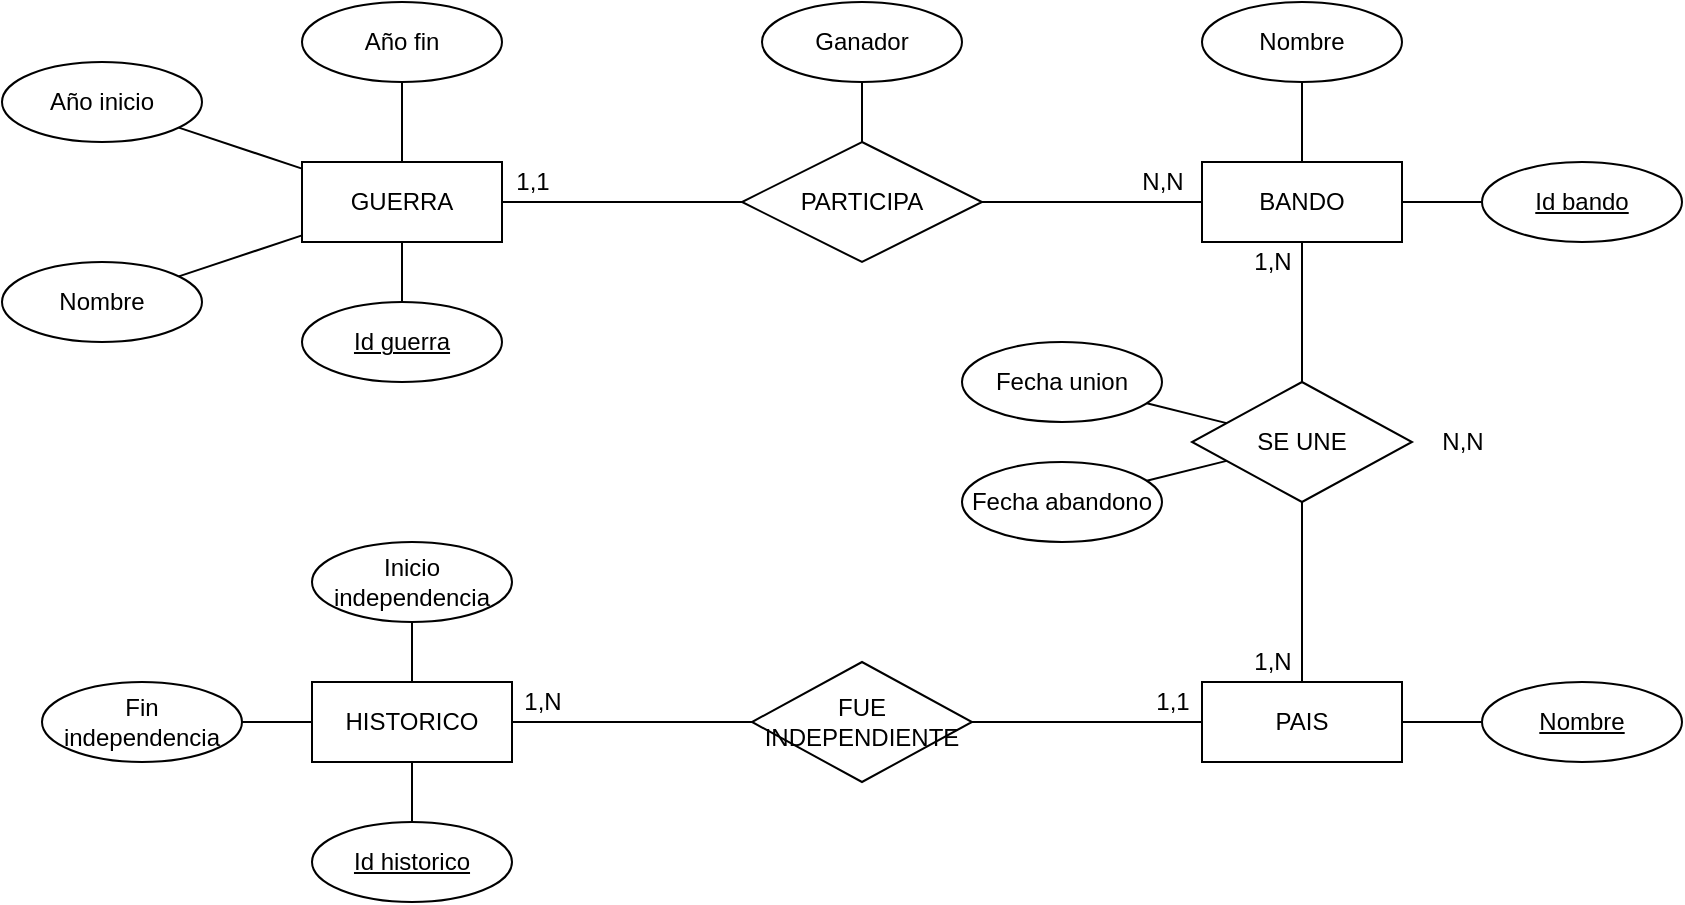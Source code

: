 <mxfile version="16.4.0" type="device"><diagram id="R2lEEEUBdFMjLlhIrx00" name="Page-1"><mxGraphModel dx="1320" dy="553" grid="1" gridSize="10" guides="1" tooltips="1" connect="1" arrows="1" fold="1" page="1" pageScale="1" pageWidth="850" pageHeight="1100" math="0" shadow="0" extFonts="Permanent Marker^https://fonts.googleapis.com/css?family=Permanent+Marker"><root><mxCell id="0"/><mxCell id="1" parent="0"/><mxCell id="zfDxh2RcRvetc7nCoRNP-3" value="GUERRA" style="whiteSpace=wrap;html=1;align=center;" parent="1" vertex="1"><mxGeometry x="250" y="290" width="100" height="40" as="geometry"/></mxCell><mxCell id="zfDxh2RcRvetc7nCoRNP-4" value="BANDO" style="whiteSpace=wrap;html=1;align=center;" parent="1" vertex="1"><mxGeometry x="700" y="290" width="100" height="40" as="geometry"/></mxCell><mxCell id="zfDxh2RcRvetc7nCoRNP-6" value="SE UNE" style="shape=rhombus;perimeter=rhombusPerimeter;whiteSpace=wrap;html=1;align=center;" parent="1" vertex="1"><mxGeometry x="695" y="400" width="110" height="60" as="geometry"/></mxCell><mxCell id="zfDxh2RcRvetc7nCoRNP-11" value="Año inicio" style="ellipse;whiteSpace=wrap;html=1;align=center;" parent="1" vertex="1"><mxGeometry x="100" y="240" width="100" height="40" as="geometry"/></mxCell><mxCell id="zfDxh2RcRvetc7nCoRNP-12" value="Año fin" style="ellipse;whiteSpace=wrap;html=1;align=center;" parent="1" vertex="1"><mxGeometry x="250" y="210" width="100" height="40" as="geometry"/></mxCell><mxCell id="zfDxh2RcRvetc7nCoRNP-13" value="Nombre" style="ellipse;whiteSpace=wrap;html=1;align=center;" parent="1" vertex="1"><mxGeometry x="100" y="340" width="100" height="40" as="geometry"/></mxCell><mxCell id="zfDxh2RcRvetc7nCoRNP-14" value="PARTICIPA" style="shape=rhombus;perimeter=rhombusPerimeter;whiteSpace=wrap;html=1;align=center;" parent="1" vertex="1"><mxGeometry x="470" y="280" width="120" height="60" as="geometry"/></mxCell><mxCell id="zfDxh2RcRvetc7nCoRNP-16" value="" style="endArrow=none;html=1;rounded=0;" parent="1" source="zfDxh2RcRvetc7nCoRNP-3" target="zfDxh2RcRvetc7nCoRNP-12" edge="1"><mxGeometry relative="1" as="geometry"><mxPoint x="340" y="290" as="sourcePoint"/><mxPoint x="280" y="240" as="targetPoint"/><Array as="points"/></mxGeometry></mxCell><mxCell id="zfDxh2RcRvetc7nCoRNP-17" value="" style="endArrow=none;html=1;rounded=0;" parent="1" source="zfDxh2RcRvetc7nCoRNP-3" target="zfDxh2RcRvetc7nCoRNP-11" edge="1"><mxGeometry relative="1" as="geometry"><mxPoint x="340" y="290" as="sourcePoint"/><mxPoint x="500" y="290" as="targetPoint"/></mxGeometry></mxCell><mxCell id="zfDxh2RcRvetc7nCoRNP-18" value="" style="endArrow=none;html=1;rounded=0;" parent="1" source="zfDxh2RcRvetc7nCoRNP-3" target="zfDxh2RcRvetc7nCoRNP-13" edge="1"><mxGeometry relative="1" as="geometry"><mxPoint x="340" y="290" as="sourcePoint"/><mxPoint x="500" y="290" as="targetPoint"/></mxGeometry></mxCell><mxCell id="zfDxh2RcRvetc7nCoRNP-19" value="" style="endArrow=none;html=1;rounded=0;" parent="1" source="zfDxh2RcRvetc7nCoRNP-3" target="zfDxh2RcRvetc7nCoRNP-14" edge="1"><mxGeometry relative="1" as="geometry"><mxPoint x="340" y="290" as="sourcePoint"/><mxPoint x="500" y="290" as="targetPoint"/></mxGeometry></mxCell><mxCell id="zfDxh2RcRvetc7nCoRNP-20" value="" style="endArrow=none;html=1;rounded=0;" parent="1" source="zfDxh2RcRvetc7nCoRNP-14" target="zfDxh2RcRvetc7nCoRNP-4" edge="1"><mxGeometry relative="1" as="geometry"><mxPoint x="340" y="290" as="sourcePoint"/><mxPoint x="500" y="290" as="targetPoint"/></mxGeometry></mxCell><mxCell id="zfDxh2RcRvetc7nCoRNP-28" value="PAIS" style="whiteSpace=wrap;html=1;align=center;" parent="1" vertex="1"><mxGeometry x="700" y="550" width="100" height="40" as="geometry"/></mxCell><mxCell id="zfDxh2RcRvetc7nCoRNP-29" value="" style="endArrow=none;html=1;rounded=0;" parent="1" source="zfDxh2RcRvetc7nCoRNP-6" target="zfDxh2RcRvetc7nCoRNP-4" edge="1"><mxGeometry relative="1" as="geometry"><mxPoint x="390" y="400" as="sourcePoint"/><mxPoint x="550" y="400" as="targetPoint"/></mxGeometry></mxCell><mxCell id="zfDxh2RcRvetc7nCoRNP-30" value="" style="endArrow=none;html=1;rounded=0;" parent="1" source="zfDxh2RcRvetc7nCoRNP-28" target="zfDxh2RcRvetc7nCoRNP-6" edge="1"><mxGeometry relative="1" as="geometry"><mxPoint x="390" y="400" as="sourcePoint"/><mxPoint x="550" y="400" as="targetPoint"/></mxGeometry></mxCell><mxCell id="zfDxh2RcRvetc7nCoRNP-31" value="Nombre" style="ellipse;whiteSpace=wrap;html=1;align=center;" parent="1" vertex="1"><mxGeometry x="700" y="210" width="100" height="40" as="geometry"/></mxCell><mxCell id="zfDxh2RcRvetc7nCoRNP-32" value="&lt;u&gt;Nombre&lt;/u&gt;" style="ellipse;whiteSpace=wrap;html=1;align=center;" parent="1" vertex="1"><mxGeometry x="840" y="550" width="100" height="40" as="geometry"/></mxCell><mxCell id="zfDxh2RcRvetc7nCoRNP-33" value="" style="endArrow=none;html=1;rounded=0;" parent="1" source="zfDxh2RcRvetc7nCoRNP-28" target="zfDxh2RcRvetc7nCoRNP-32" edge="1"><mxGeometry relative="1" as="geometry"><mxPoint x="390" y="400" as="sourcePoint"/><mxPoint x="550" y="400" as="targetPoint"/></mxGeometry></mxCell><mxCell id="zfDxh2RcRvetc7nCoRNP-34" value="" style="endArrow=none;html=1;rounded=0;" parent="1" source="zfDxh2RcRvetc7nCoRNP-31" target="zfDxh2RcRvetc7nCoRNP-4" edge="1"><mxGeometry relative="1" as="geometry"><mxPoint x="810" y="584.286" as="sourcePoint"/><mxPoint x="859.313" y="598.375" as="targetPoint"/></mxGeometry></mxCell><mxCell id="zfDxh2RcRvetc7nCoRNP-52" value="N,N" style="text;html=1;align=center;verticalAlign=middle;resizable=0;points=[];autosize=1;strokeColor=none;fillColor=none;" parent="1" vertex="1"><mxGeometry x="660" y="290" width="40" height="20" as="geometry"/></mxCell><mxCell id="zfDxh2RcRvetc7nCoRNP-53" value="1,1" style="text;html=1;align=center;verticalAlign=middle;resizable=0;points=[];autosize=1;strokeColor=none;fillColor=none;" parent="1" vertex="1"><mxGeometry x="350" y="290" width="30" height="20" as="geometry"/></mxCell><mxCell id="zfDxh2RcRvetc7nCoRNP-54" value="1,N" style="text;html=1;align=center;verticalAlign=middle;resizable=0;points=[];autosize=1;strokeColor=none;fillColor=none;" parent="1" vertex="1"><mxGeometry x="720" y="330" width="30" height="20" as="geometry"/></mxCell><mxCell id="zfDxh2RcRvetc7nCoRNP-55" value="1,N" style="text;html=1;align=center;verticalAlign=middle;resizable=0;points=[];autosize=1;strokeColor=none;fillColor=none;" parent="1" vertex="1"><mxGeometry x="720" y="530" width="30" height="20" as="geometry"/></mxCell><mxCell id="zfDxh2RcRvetc7nCoRNP-59" value="Id guerra" style="ellipse;whiteSpace=wrap;html=1;align=center;fontStyle=4;" parent="1" vertex="1"><mxGeometry x="250" y="360" width="100" height="40" as="geometry"/></mxCell><mxCell id="zfDxh2RcRvetc7nCoRNP-60" value="Id bando" style="ellipse;whiteSpace=wrap;html=1;align=center;fontStyle=4;" parent="1" vertex="1"><mxGeometry x="840" y="290" width="100" height="40" as="geometry"/></mxCell><mxCell id="zfDxh2RcRvetc7nCoRNP-62" value="" style="endArrow=none;html=1;rounded=0;" parent="1" source="zfDxh2RcRvetc7nCoRNP-4" target="zfDxh2RcRvetc7nCoRNP-60" edge="1"><mxGeometry relative="1" as="geometry"><mxPoint x="430" y="400" as="sourcePoint"/><mxPoint x="590" y="400" as="targetPoint"/></mxGeometry></mxCell><mxCell id="zfDxh2RcRvetc7nCoRNP-63" value="" style="endArrow=none;html=1;rounded=0;" parent="1" source="zfDxh2RcRvetc7nCoRNP-59" target="zfDxh2RcRvetc7nCoRNP-3" edge="1"><mxGeometry relative="1" as="geometry"><mxPoint x="430" y="400" as="sourcePoint"/><mxPoint x="590" y="400" as="targetPoint"/></mxGeometry></mxCell><mxCell id="zfDxh2RcRvetc7nCoRNP-64" value="Fecha abandono" style="ellipse;whiteSpace=wrap;html=1;align=center;" parent="1" vertex="1"><mxGeometry x="580" y="440" width="100" height="40" as="geometry"/></mxCell><mxCell id="zfDxh2RcRvetc7nCoRNP-65" value="" style="endArrow=none;html=1;rounded=0;" parent="1" source="zfDxh2RcRvetc7nCoRNP-64" target="zfDxh2RcRvetc7nCoRNP-6" edge="1"><mxGeometry relative="1" as="geometry"><mxPoint x="430" y="400" as="sourcePoint"/><mxPoint x="590" y="400" as="targetPoint"/></mxGeometry></mxCell><mxCell id="zfDxh2RcRvetc7nCoRNP-66" value="Fecha union" style="ellipse;whiteSpace=wrap;html=1;align=center;" parent="1" vertex="1"><mxGeometry x="580" y="380" width="100" height="40" as="geometry"/></mxCell><mxCell id="zfDxh2RcRvetc7nCoRNP-67" value="" style="endArrow=none;html=1;rounded=0;" parent="1" source="zfDxh2RcRvetc7nCoRNP-66" target="zfDxh2RcRvetc7nCoRNP-6" edge="1"><mxGeometry relative="1" as="geometry"><mxPoint x="890" y="440" as="sourcePoint"/><mxPoint x="815" y="440" as="targetPoint"/></mxGeometry></mxCell><mxCell id="zfDxh2RcRvetc7nCoRNP-68" value="Ganador" style="ellipse;whiteSpace=wrap;html=1;align=center;" parent="1" vertex="1"><mxGeometry x="480" y="210" width="100" height="40" as="geometry"/></mxCell><mxCell id="zfDxh2RcRvetc7nCoRNP-69" value="" style="endArrow=none;html=1;rounded=0;" parent="1" source="zfDxh2RcRvetc7nCoRNP-14" target="zfDxh2RcRvetc7nCoRNP-68" edge="1"><mxGeometry relative="1" as="geometry"><mxPoint x="600" y="320.0" as="sourcePoint"/><mxPoint x="710" y="320.0" as="targetPoint"/></mxGeometry></mxCell><mxCell id="7BISKUYbxH62ouiJLc3A-1" value="N,N" style="text;html=1;align=center;verticalAlign=middle;resizable=0;points=[];autosize=1;strokeColor=none;fillColor=none;" vertex="1" parent="1"><mxGeometry x="810" y="420" width="40" height="20" as="geometry"/></mxCell><mxCell id="7BISKUYbxH62ouiJLc3A-2" value="HISTORICO" style="whiteSpace=wrap;html=1;align=center;" vertex="1" parent="1"><mxGeometry x="255" y="550" width="100" height="40" as="geometry"/></mxCell><mxCell id="7BISKUYbxH62ouiJLc3A-3" value="FUE INDEPENDIENTE" style="shape=rhombus;perimeter=rhombusPerimeter;whiteSpace=wrap;html=1;align=center;" vertex="1" parent="1"><mxGeometry x="475" y="540" width="110" height="60" as="geometry"/></mxCell><mxCell id="7BISKUYbxH62ouiJLc3A-4" value="Id historico" style="ellipse;whiteSpace=wrap;html=1;align=center;fontStyle=4;" vertex="1" parent="1"><mxGeometry x="255" y="620" width="100" height="40" as="geometry"/></mxCell><mxCell id="7BISKUYbxH62ouiJLc3A-7" value="" style="endArrow=none;html=1;rounded=0;" edge="1" parent="1" source="7BISKUYbxH62ouiJLc3A-13" target="7BISKUYbxH62ouiJLc3A-2"><mxGeometry relative="1" as="geometry"><mxPoint x="206.948" y="533.475" as="sourcePoint"/><mxPoint x="250" y="340" as="targetPoint"/></mxGeometry></mxCell><mxCell id="7BISKUYbxH62ouiJLc3A-8" value="" style="endArrow=none;html=1;rounded=0;" edge="1" parent="1" source="7BISKUYbxH62ouiJLc3A-12" target="7BISKUYbxH62ouiJLc3A-2"><mxGeometry relative="1" as="geometry"><mxPoint x="211.933" y="614.61" as="sourcePoint"/><mxPoint x="260" y="350" as="targetPoint"/></mxGeometry></mxCell><mxCell id="7BISKUYbxH62ouiJLc3A-9" value="" style="endArrow=none;html=1;rounded=0;" edge="1" parent="1" source="7BISKUYbxH62ouiJLc3A-4" target="7BISKUYbxH62ouiJLc3A-2"><mxGeometry relative="1" as="geometry"><mxPoint x="270" y="420" as="sourcePoint"/><mxPoint x="270" y="360" as="targetPoint"/></mxGeometry></mxCell><mxCell id="7BISKUYbxH62ouiJLc3A-10" value="" style="endArrow=none;html=1;rounded=0;" edge="1" parent="1" source="7BISKUYbxH62ouiJLc3A-2" target="7BISKUYbxH62ouiJLc3A-3"><mxGeometry relative="1" as="geometry"><mxPoint x="280" y="430" as="sourcePoint"/><mxPoint x="280" y="370" as="targetPoint"/></mxGeometry></mxCell><mxCell id="7BISKUYbxH62ouiJLc3A-11" value="" style="endArrow=none;html=1;rounded=0;" edge="1" parent="1" source="zfDxh2RcRvetc7nCoRNP-28" target="7BISKUYbxH62ouiJLc3A-3"><mxGeometry relative="1" as="geometry"><mxPoint x="350" y="440" as="sourcePoint"/><mxPoint x="350" y="380" as="targetPoint"/></mxGeometry></mxCell><mxCell id="7BISKUYbxH62ouiJLc3A-12" value="Fin independencia" style="ellipse;whiteSpace=wrap;html=1;align=center;" vertex="1" parent="1"><mxGeometry x="120" y="550" width="100" height="40" as="geometry"/></mxCell><mxCell id="7BISKUYbxH62ouiJLc3A-13" value="Inicio independencia" style="ellipse;whiteSpace=wrap;html=1;align=center;" vertex="1" parent="1"><mxGeometry x="255" y="480" width="100" height="40" as="geometry"/></mxCell><mxCell id="7BISKUYbxH62ouiJLc3A-15" value="1,N" style="text;html=1;align=center;verticalAlign=middle;resizable=0;points=[];autosize=1;strokeColor=none;fillColor=none;" vertex="1" parent="1"><mxGeometry x="355" y="550" width="30" height="20" as="geometry"/></mxCell><mxCell id="7BISKUYbxH62ouiJLc3A-16" value="1,1" style="text;html=1;align=center;verticalAlign=middle;resizable=0;points=[];autosize=1;strokeColor=none;fillColor=none;" vertex="1" parent="1"><mxGeometry x="670" y="550" width="30" height="20" as="geometry"/></mxCell></root></mxGraphModel></diagram></mxfile>